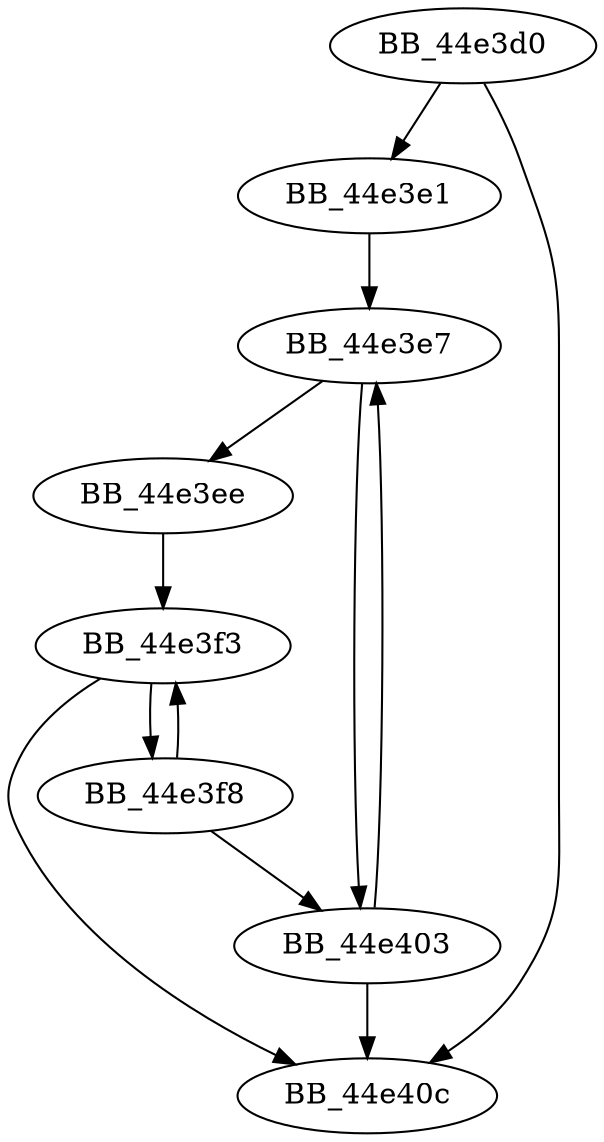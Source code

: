 DiGraph sub_44E3D0{
BB_44e3d0->BB_44e3e1
BB_44e3d0->BB_44e40c
BB_44e3e1->BB_44e3e7
BB_44e3e7->BB_44e3ee
BB_44e3e7->BB_44e403
BB_44e3ee->BB_44e3f3
BB_44e3f3->BB_44e3f8
BB_44e3f3->BB_44e40c
BB_44e3f8->BB_44e3f3
BB_44e3f8->BB_44e403
BB_44e403->BB_44e3e7
BB_44e403->BB_44e40c
}
